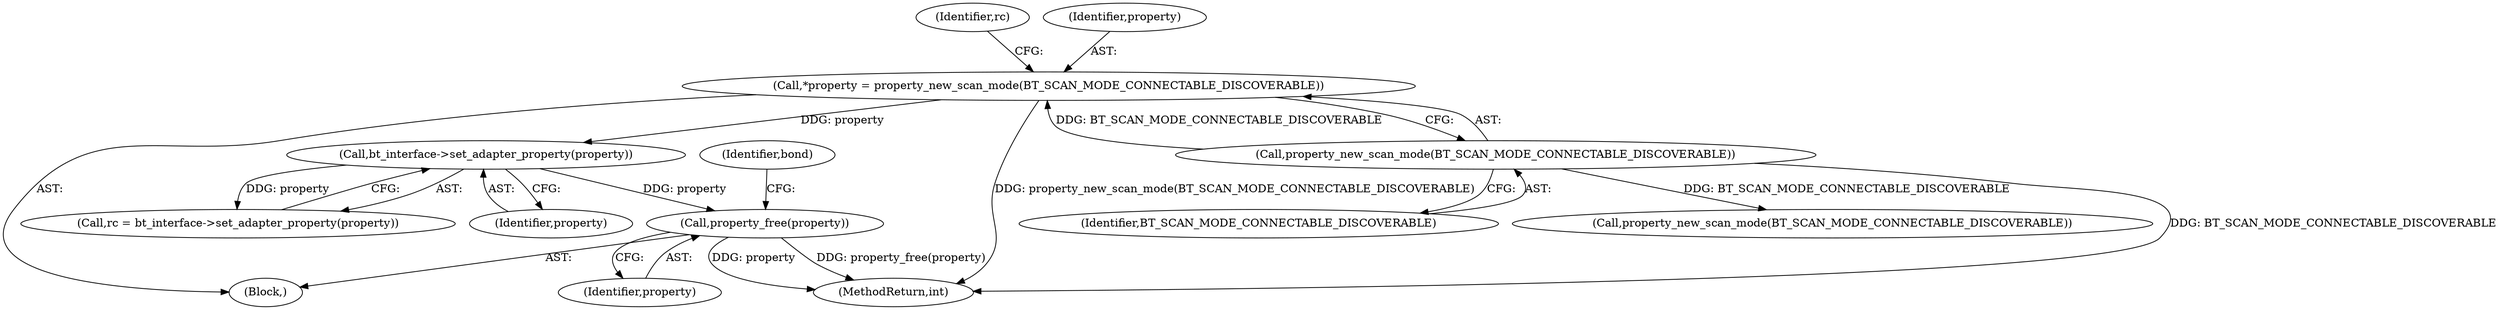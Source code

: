 digraph "0_Android_37c88107679d36c419572732b4af6e18bb2f7dce_6@API" {
"1000251" [label="(Call,property_free(property))"];
"1000242" [label="(Call,bt_interface->set_adapter_property(property))"];
"1000235" [label="(Call,*property = property_new_scan_mode(BT_SCAN_MODE_CONNECTABLE_DISCOVERABLE))"];
"1000237" [label="(Call,property_new_scan_mode(BT_SCAN_MODE_CONNECTABLE_DISCOVERABLE))"];
"1000241" [label="(Identifier,rc)"];
"1000243" [label="(Identifier,property)"];
"1000254" [label="(Identifier,bond)"];
"1000413" [label="(Call,property_new_scan_mode(BT_SCAN_MODE_CONNECTABLE_DISCOVERABLE))"];
"1000578" [label="(MethodReturn,int)"];
"1000242" [label="(Call,bt_interface->set_adapter_property(property))"];
"1000236" [label="(Identifier,property)"];
"1000252" [label="(Identifier,property)"];
"1000238" [label="(Identifier,BT_SCAN_MODE_CONNECTABLE_DISCOVERABLE)"];
"1000237" [label="(Call,property_new_scan_mode(BT_SCAN_MODE_CONNECTABLE_DISCOVERABLE))"];
"1000251" [label="(Call,property_free(property))"];
"1000235" [label="(Call,*property = property_new_scan_mode(BT_SCAN_MODE_CONNECTABLE_DISCOVERABLE))"];
"1000240" [label="(Call,rc = bt_interface->set_adapter_property(property))"];
"1000227" [label="(Block,)"];
"1000251" -> "1000227"  [label="AST: "];
"1000251" -> "1000252"  [label="CFG: "];
"1000252" -> "1000251"  [label="AST: "];
"1000254" -> "1000251"  [label="CFG: "];
"1000251" -> "1000578"  [label="DDG: property_free(property)"];
"1000251" -> "1000578"  [label="DDG: property"];
"1000242" -> "1000251"  [label="DDG: property"];
"1000242" -> "1000240"  [label="AST: "];
"1000242" -> "1000243"  [label="CFG: "];
"1000243" -> "1000242"  [label="AST: "];
"1000240" -> "1000242"  [label="CFG: "];
"1000242" -> "1000240"  [label="DDG: property"];
"1000235" -> "1000242"  [label="DDG: property"];
"1000235" -> "1000227"  [label="AST: "];
"1000235" -> "1000237"  [label="CFG: "];
"1000236" -> "1000235"  [label="AST: "];
"1000237" -> "1000235"  [label="AST: "];
"1000241" -> "1000235"  [label="CFG: "];
"1000235" -> "1000578"  [label="DDG: property_new_scan_mode(BT_SCAN_MODE_CONNECTABLE_DISCOVERABLE)"];
"1000237" -> "1000235"  [label="DDG: BT_SCAN_MODE_CONNECTABLE_DISCOVERABLE"];
"1000237" -> "1000238"  [label="CFG: "];
"1000238" -> "1000237"  [label="AST: "];
"1000237" -> "1000578"  [label="DDG: BT_SCAN_MODE_CONNECTABLE_DISCOVERABLE"];
"1000237" -> "1000413"  [label="DDG: BT_SCAN_MODE_CONNECTABLE_DISCOVERABLE"];
}
